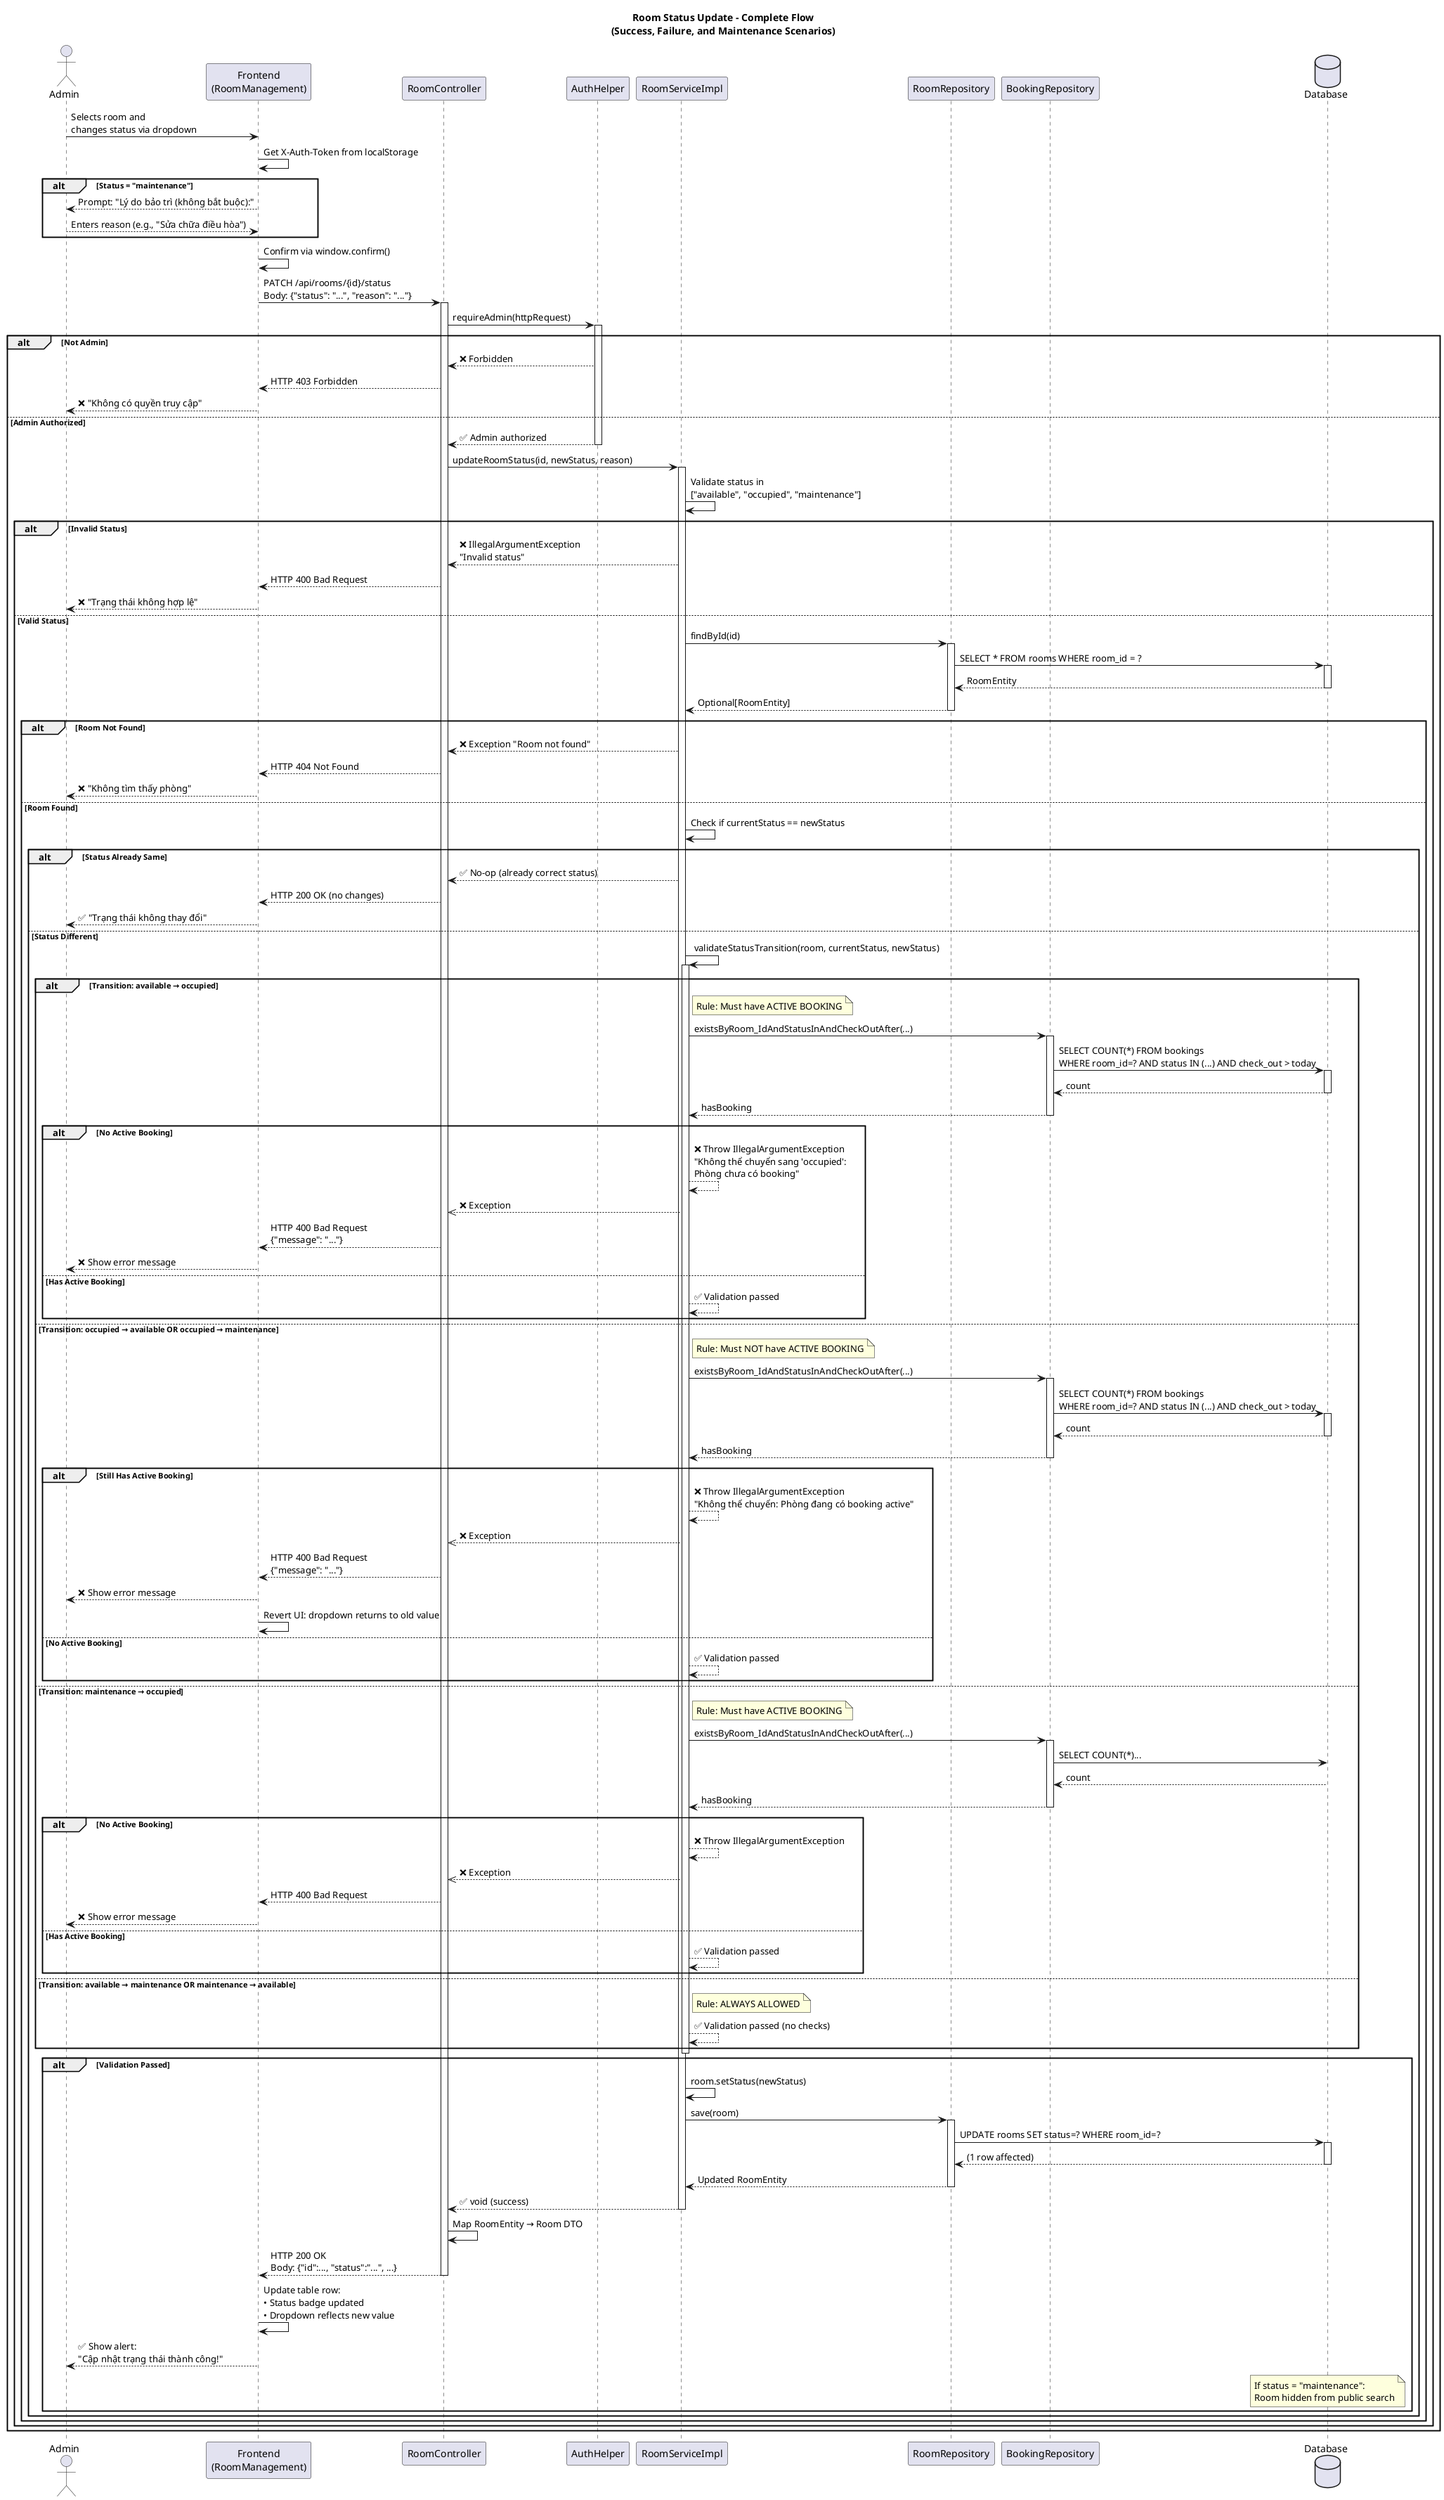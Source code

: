 @startuml room_status_update_sequence_combined

' Room Status Update - Combined Flow (All Scenarios)
title Room Status Update - Complete Flow\n(Success, Failure, and Maintenance Scenarios)

actor Admin
participant "Frontend\n(RoomManagement)" as Frontend
participant "RoomController" as Controller
participant "AuthHelper" as Auth
participant "RoomServiceImpl" as Service
participant "RoomRepository" as RoomRepo
participant "BookingRepository" as BookingRepo
database "Database" as DB

Admin -> Frontend: Selects room and\nchanges status via dropdown
Frontend -> Frontend: Get X-Auth-Token from localStorage

alt Status = "maintenance"
    Frontend --> Admin: Prompt: "Lý do bảo trì (không bắt buộc):"
    Admin --> Frontend: Enters reason (e.g., "Sửa chữa điều hòa")
end

Frontend -> Frontend: Confirm via window.confirm()

Frontend -> Controller: PATCH /api/rooms/{id}/status\nBody: {"status": "...", "reason": "..."}
activate Controller

Controller -> Auth: requireAdmin(httpRequest)
activate Auth

alt Not Admin
    Auth --> Controller: ❌ Forbidden
    Controller --> Frontend: HTTP 403 Forbidden
    Frontend --> Admin: ❌ "Không có quyền truy cập"
else Admin Authorized
    Auth --> Controller: ✅ Admin authorized
    deactivate Auth
    
    Controller -> Service: updateRoomStatus(id, newStatus, reason)
    activate Service
    
    Service -> Service: Validate status in\n["available", "occupied", "maintenance"]
    
    alt Invalid Status
        Service --> Controller: ❌ IllegalArgumentException\n"Invalid status"
        Controller --> Frontend: HTTP 400 Bad Request
        Frontend --> Admin: ❌ "Trạng thái không hợp lệ"
    else Valid Status
        Service -> RoomRepo: findById(id)
        activate RoomRepo
        RoomRepo -> DB: SELECT * FROM rooms WHERE room_id = ?
        activate DB
        DB --> RoomRepo: RoomEntity
        deactivate DB
        RoomRepo --> Service: Optional[RoomEntity]
        deactivate RoomRepo
        
        alt Room Not Found
            Service --> Controller: ❌ Exception "Room not found"
            Controller --> Frontend: HTTP 404 Not Found
            Frontend --> Admin: ❌ "Không tìm thấy phòng"
        else Room Found
            Service -> Service: Check if currentStatus == newStatus
            
            alt Status Already Same
                Service --> Controller: ✅ No-op (already correct status)
                Controller --> Frontend: HTTP 200 OK (no changes)
                Frontend --> Admin: ✅ "Trạng thái không thay đổi"
            else Status Different
                Service -> Service: validateStatusTransition(room, currentStatus, newStatus)
                activate Service
                
                alt Transition: available → occupied
                    note right of Service
                      Rule: Must have ACTIVE BOOKING
                    end note
                    Service -> BookingRepo: existsByRoom_IdAndStatusInAndCheckOutAfter(...)
                    activate BookingRepo
                    BookingRepo -> DB: SELECT COUNT(*) FROM bookings\nWHERE room_id=? AND status IN (...) AND check_out > today
                    activate DB
                    DB --> BookingRepo: count
                    deactivate DB
                    BookingRepo --> Service: hasBooking
                    deactivate BookingRepo
                    
                    alt No Active Booking
                        Service --> Service: ❌ Throw IllegalArgumentException\n"Không thể chuyển sang 'occupied':\nPhòng chưa có booking"
                        Service -->> Controller: ❌ Exception
                        Controller --> Frontend: HTTP 400 Bad Request\n{"message": "..."}
                        Frontend --> Admin: ❌ Show error message
                    else Has Active Booking
                        Service --> Service: ✅ Validation passed
                    end
                    
                else Transition: occupied → available OR occupied → maintenance
                    note right of Service
                      Rule: Must NOT have ACTIVE BOOKING
                    end note
                    Service -> BookingRepo: existsByRoom_IdAndStatusInAndCheckOutAfter(...)
                    activate BookingRepo
                    BookingRepo -> DB: SELECT COUNT(*) FROM bookings\nWHERE room_id=? AND status IN (...) AND check_out > today
                    activate DB
                    DB --> BookingRepo: count
                    deactivate DB
                    BookingRepo --> Service: hasBooking
                    deactivate BookingRepo
                    
                    alt Still Has Active Booking
                        Service --> Service: ❌ Throw IllegalArgumentException\n"Không thể chuyển: Phòng đang có booking active"
                        Service -->> Controller: ❌ Exception
                        Controller --> Frontend: HTTP 400 Bad Request\n{"message": "..."}
                        Frontend --> Admin: ❌ Show error message
                        Frontend -> Frontend: Revert UI: dropdown returns to old value
                    else No Active Booking
                        Service --> Service: ✅ Validation passed
                    end
                    
                else Transition: maintenance → occupied
                    note right of Service
                      Rule: Must have ACTIVE BOOKING
                    end note
                    Service -> BookingRepo: existsByRoom_IdAndStatusInAndCheckOutAfter(...)
                    activate BookingRepo
                    BookingRepo -> DB: SELECT COUNT(*)...
                    DB --> BookingRepo: count
                    BookingRepo --> Service: hasBooking
                    deactivate BookingRepo
                    
                    alt No Active Booking
                        Service --> Service: ❌ Throw IllegalArgumentException
                        Service -->> Controller: ❌ Exception
                        Controller --> Frontend: HTTP 400 Bad Request
                        Frontend --> Admin: ❌ Show error message
                    else Has Active Booking
                        Service --> Service: ✅ Validation passed
                    end
                    
                else Transition: available → maintenance OR maintenance → available
                    note right of Service
                      Rule: ALWAYS ALLOWED
                    end note
                    Service --> Service: ✅ Validation passed (no checks)
                end
                
                deactivate Service
                
                alt Validation Passed
                    Service -> Service: room.setStatus(newStatus)
                    
                    Service -> RoomRepo: save(room)
                    activate RoomRepo
                    RoomRepo -> DB: UPDATE rooms SET status=? WHERE room_id=?
                    activate DB
                    DB --> RoomRepo: (1 row affected)
                    deactivate DB
                    RoomRepo --> Service: Updated RoomEntity
                    deactivate RoomRepo
                    
                    Service --> Controller: ✅ void (success)
                    deactivate Service
                    
                    Controller -> Controller: Map RoomEntity → Room DTO
                    
                    Controller --> Frontend: HTTP 200 OK\nBody: {"id":..., "status":"...", ...}
                    deactivate Controller
                    
                    Frontend -> Frontend: Update table row:\n• Status badge updated\n• Dropdown reflects new value
                    
                    Frontend --> Admin: ✅ Show alert:\n"Cập nhật trạng thái thành công!"
                    
                    note over DB
                      If status = "maintenance":
                      Room hidden from public search
                    end note
                end
            end
        end
    end
end

@enduml


